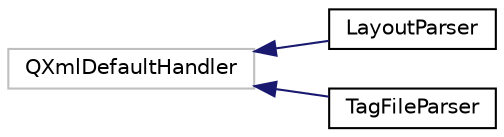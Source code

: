 digraph "Graphical Class Hierarchy"
{
 // INTERACTIVE_SVG=YES
 // LATEX_PDF_SIZE
  edge [fontname="Helvetica",fontsize="10",labelfontname="Helvetica",labelfontsize="10"];
  node [fontname="Helvetica",fontsize="10",shape=record];
  rankdir="LR";
  Node348 [label="QXmlDefaultHandler",height=0.2,width=0.4,color="grey75", fillcolor="white", style="filled",tooltip=" "];
  Node348 -> Node0 [dir="back",color="midnightblue",fontsize="10",style="solid",fontname="Helvetica"];
  Node0 [label="LayoutParser",height=0.2,width=0.4,color="black", fillcolor="white", style="filled",URL="$d3/de9/class_layout_parser.html",tooltip=" "];
  Node348 -> Node350 [dir="back",color="midnightblue",fontsize="10",style="solid",fontname="Helvetica"];
  Node350 [label="TagFileParser",height=0.2,width=0.4,color="black", fillcolor="white", style="filled",URL="$d3/d3a/class_tag_file_parser.html",tooltip="Tag file parser."];
}
